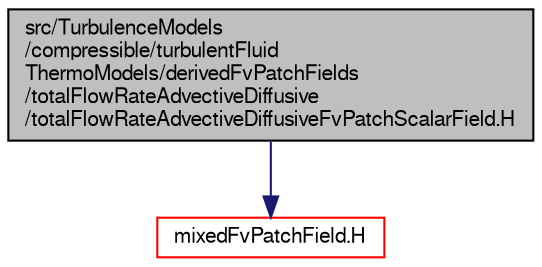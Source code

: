 digraph "src/TurbulenceModels/compressible/turbulentFluidThermoModels/derivedFvPatchFields/totalFlowRateAdvectiveDiffusive/totalFlowRateAdvectiveDiffusiveFvPatchScalarField.H"
{
  bgcolor="transparent";
  edge [fontname="FreeSans",fontsize="10",labelfontname="FreeSans",labelfontsize="10"];
  node [fontname="FreeSans",fontsize="10",shape=record];
  Node1 [label="src/TurbulenceModels\l/compressible/turbulentFluid\lThermoModels/derivedFvPatchFields\l/totalFlowRateAdvectiveDiffusive\l/totalFlowRateAdvectiveDiffusiveFvPatchScalarField.H",height=0.2,width=0.4,color="black", fillcolor="grey75", style="filled" fontcolor="black"];
  Node1 -> Node2 [color="midnightblue",fontsize="10",style="solid",fontname="FreeSans"];
  Node2 [label="mixedFvPatchField.H",height=0.2,width=0.4,color="red",URL="$a04759.html"];
}
